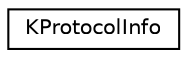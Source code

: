 digraph "Graphical Class Hierarchy"
{
  edge [fontname="Helvetica",fontsize="10",labelfontname="Helvetica",labelfontsize="10"];
  node [fontname="Helvetica",fontsize="10",shape=record];
  rankdir="LR";
  Node0 [label="KProtocolInfo",height=0.2,width=0.4,color="black", fillcolor="white", style="filled",URL="$classKProtocolInfo.html",tooltip="Information about I/O (Internet, etc.) protocols supported by KDE. "];
}
